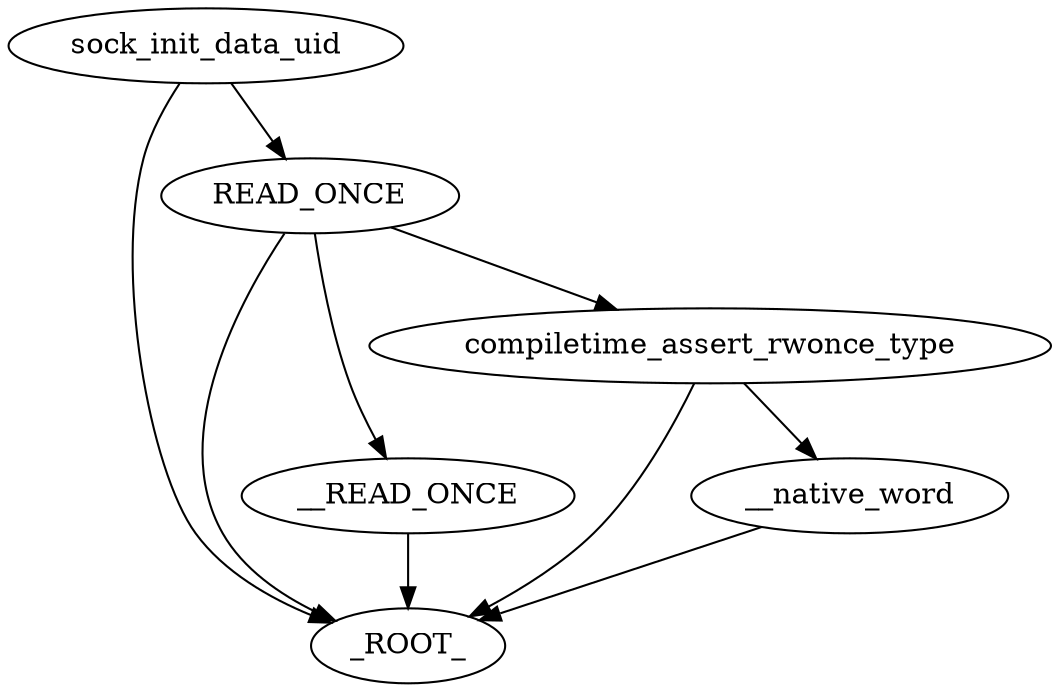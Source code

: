 digraph "/home/cendes/Documents/masters_thesis/ocloz/knob_graph_search/./partial_graph_busy_read.dot" {
	 sock_init_data_uid -> _ROOT_
	 __READ_ONCE -> _ROOT_
	 READ_ONCE -> __READ_ONCE
	 __native_word -> _ROOT_
	 compiletime_assert_rwonce_type -> __native_word
	 compiletime_assert_rwonce_type -> _ROOT_
	 READ_ONCE -> compiletime_assert_rwonce_type
	 READ_ONCE -> _ROOT_
	 sock_init_data_uid -> READ_ONCE
}
